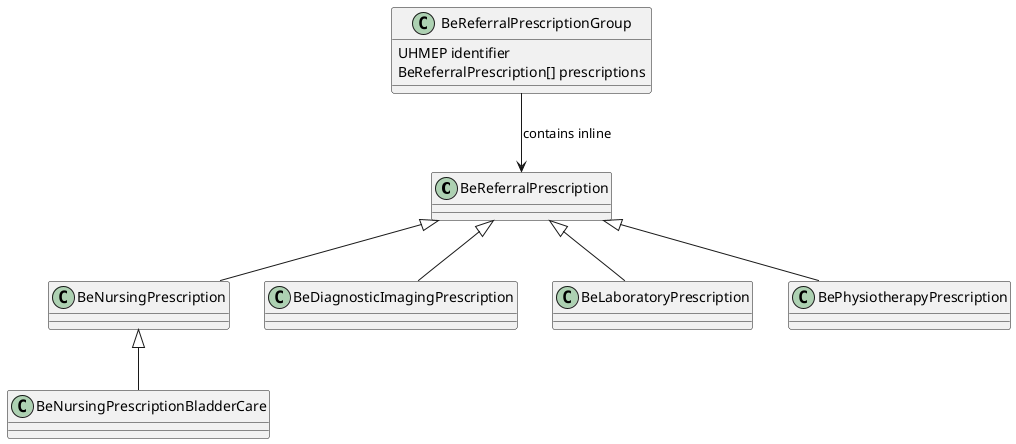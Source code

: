 @startuml
BeReferralPrescription <|-- BeNursingPrescription
BeReferralPrescription <|-- BeDiagnosticImagingPrescription	
BeReferralPrescription <|-- BeLaboratoryPrescription
BeReferralPrescription <|-- BePhysiotherapyPrescription

BeNursingPrescription <|-- BeNursingPrescriptionBladderCare
BeReferralPrescriptionGroup --> BeReferralPrescription : contains inline

BeReferralPrescriptionGroup : UHMEP identifier
BeReferralPrescriptionGroup : BeReferralPrescription[] prescriptions



@enduml
